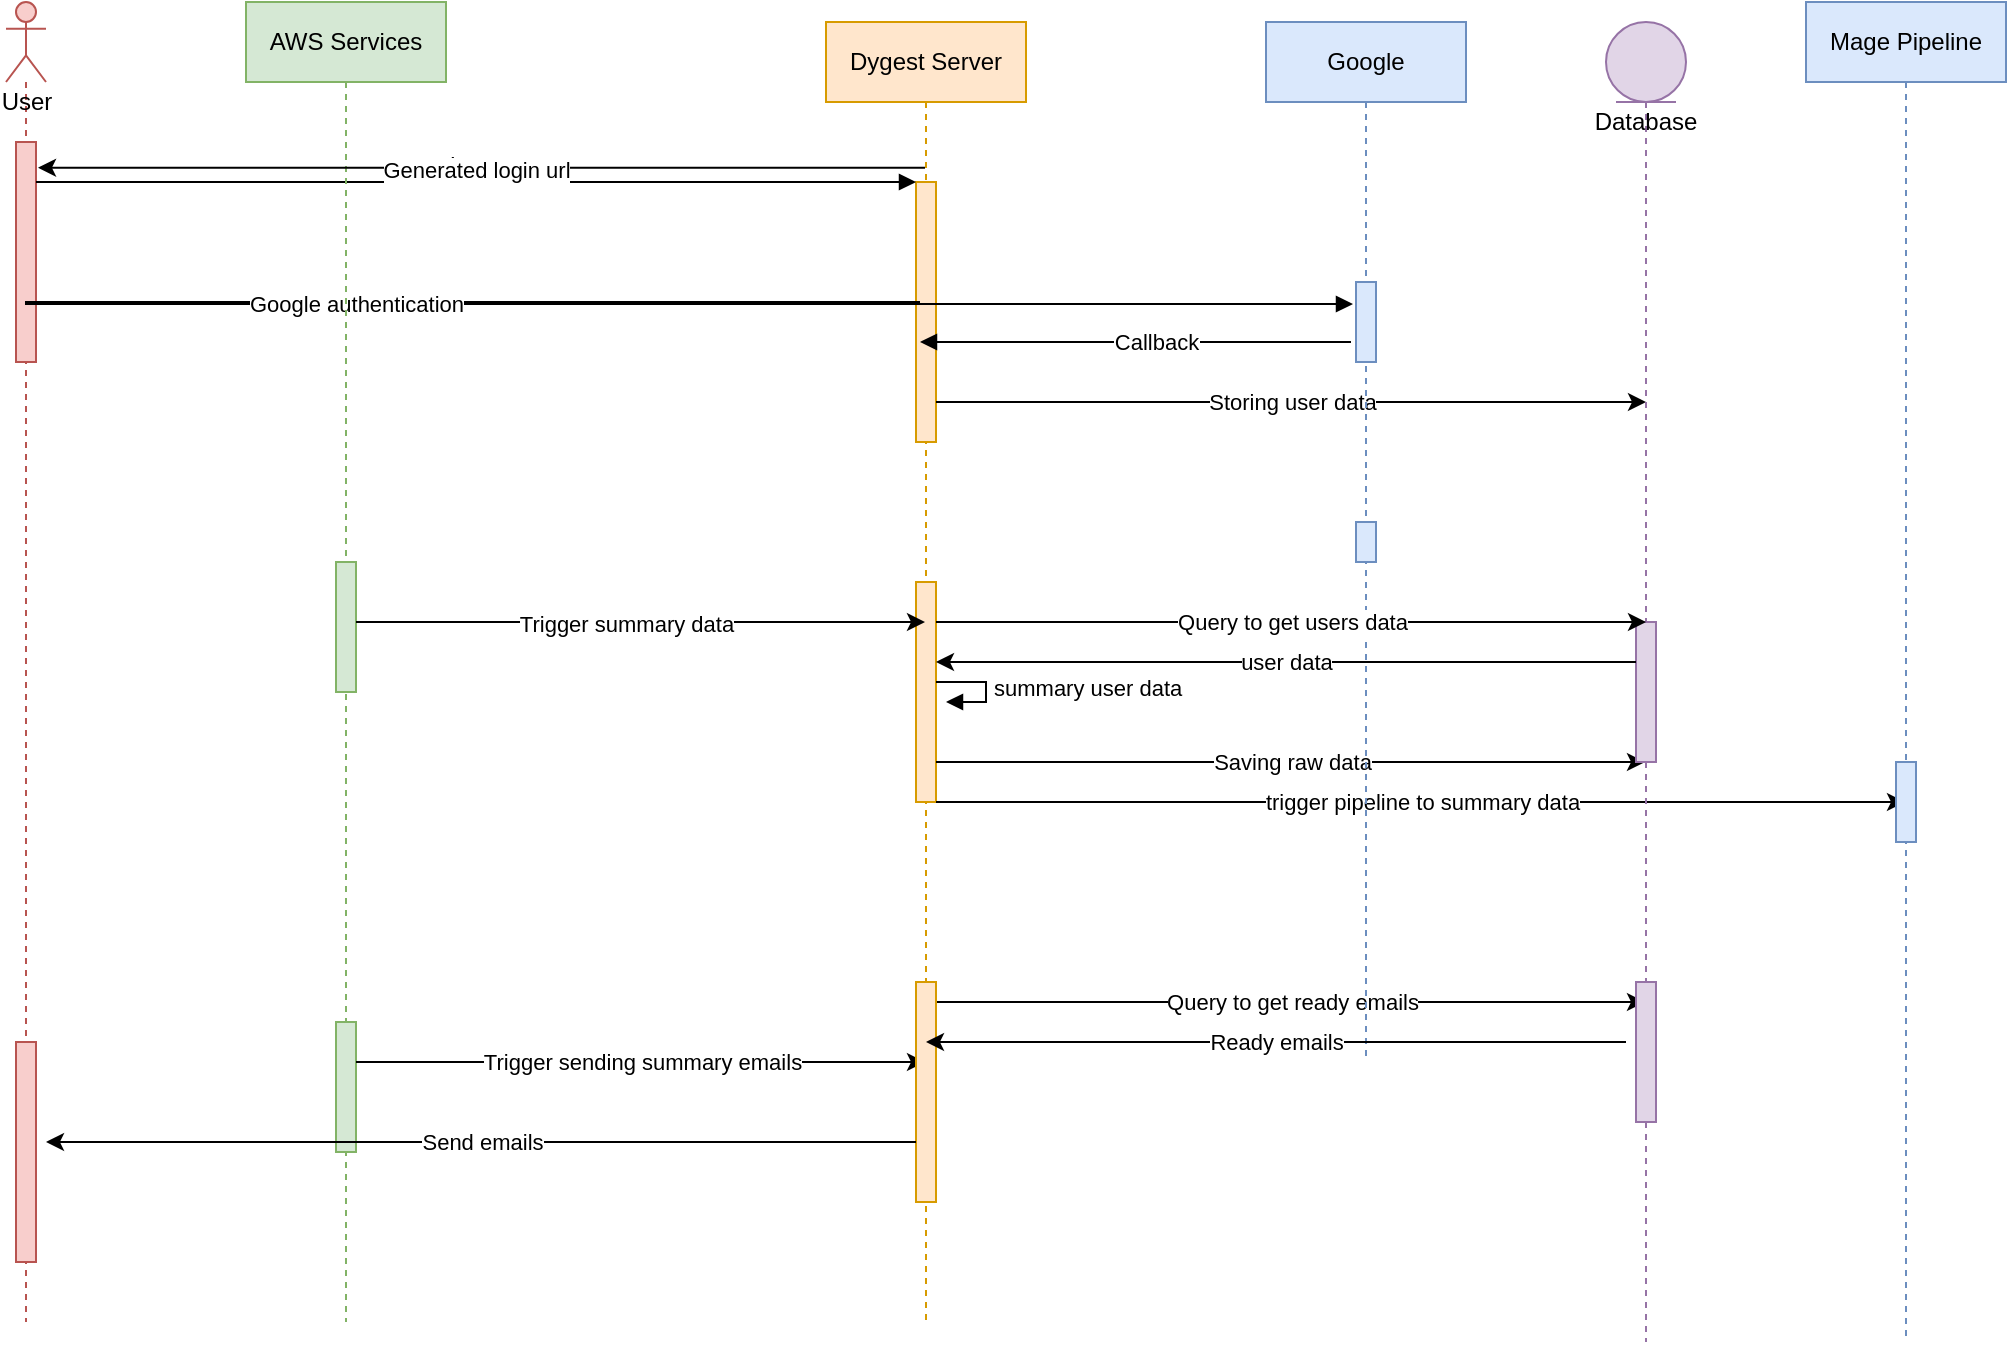 <mxfile version="24.4.7" type="github">
  <diagram name="Page-1" id="COZJE97PpIa6Mo4k4-fk">
    <mxGraphModel dx="2116" dy="684" grid="1" gridSize="10" guides="1" tooltips="1" connect="1" arrows="1" fold="1" page="1" pageScale="1" pageWidth="850" pageHeight="1100" math="0" shadow="0">
      <root>
        <mxCell id="0" />
        <mxCell id="1" parent="0" />
        <mxCell id="_BGe9ArWjW124ID0jiQp-1" value="User" style="shape=umlLifeline;participant=umlActor;perimeter=lifelinePerimeter;html=1;container=1;collapsible=0;recursiveResize=0;verticalAlign=top;spacingTop=36;outlineConnect=0;size=40;fillColor=#f8cecc;strokeColor=#b85450;" vertex="1" parent="1">
          <mxGeometry x="-60" y="80" width="20" height="660" as="geometry" />
        </mxCell>
        <mxCell id="_BGe9ArWjW124ID0jiQp-2" value="" style="html=1;points=[];perimeter=orthogonalPerimeter;fillColor=#f8cecc;strokeColor=#b85450;" vertex="1" parent="_BGe9ArWjW124ID0jiQp-1">
          <mxGeometry x="5" y="70" width="10" height="110" as="geometry" />
        </mxCell>
        <mxCell id="_BGe9ArWjW124ID0jiQp-3" value="Dygest Server" style="shape=umlLifeline;perimeter=lifelinePerimeter;whiteSpace=wrap;html=1;container=1;collapsible=0;recursiveResize=0;outlineConnect=0;fillColor=#ffe6cc;strokeColor=#d79b00;" vertex="1" parent="1">
          <mxGeometry x="350" y="90" width="100" height="650" as="geometry" />
        </mxCell>
        <mxCell id="_BGe9ArWjW124ID0jiQp-4" value="" style="html=1;points=[];perimeter=orthogonalPerimeter;fillColor=#ffe6cc;strokeColor=#d79b00;" vertex="1" parent="_BGe9ArWjW124ID0jiQp-3">
          <mxGeometry x="45" y="80" width="10" height="130" as="geometry" />
        </mxCell>
        <mxCell id="_BGe9ArWjW124ID0jiQp-5" value="" style="html=1;points=[];perimeter=orthogonalPerimeter;fillColor=#ffe6cc;strokeColor=#d79b00;" vertex="1" parent="_BGe9ArWjW124ID0jiQp-3">
          <mxGeometry x="45" y="280" width="10" height="110" as="geometry" />
        </mxCell>
        <mxCell id="_BGe9ArWjW124ID0jiQp-6" value="" style="endArrow=classic;html=1;rounded=0;" edge="1" parent="_BGe9ArWjW124ID0jiQp-3">
          <mxGeometry relative="1" as="geometry">
            <mxPoint x="55" y="190" as="sourcePoint" />
            <mxPoint x="410" y="190" as="targetPoint" />
          </mxGeometry>
        </mxCell>
        <mxCell id="_BGe9ArWjW124ID0jiQp-7" value="Storing user data" style="edgeLabel;resizable=0;html=1;;align=center;verticalAlign=middle;" connectable="0" vertex="1" parent="_BGe9ArWjW124ID0jiQp-6">
          <mxGeometry relative="1" as="geometry" />
        </mxCell>
        <mxCell id="_BGe9ArWjW124ID0jiQp-8" value="Google authentication" style="edgeStyle=orthogonalEdgeStyle;html=1;align=left;spacingLeft=2;endArrow=block;rounded=0;exitX=0.3;exitY=-0.025;exitDx=0;exitDy=0;exitPerimeter=0;" edge="1" parent="_BGe9ArWjW124ID0jiQp-3">
          <mxGeometry relative="1" as="geometry">
            <mxPoint x="47" y="140" as="sourcePoint" />
            <Array as="points">
              <mxPoint x="-400" y="140" />
              <mxPoint x="-400" y="141" />
            </Array>
            <mxPoint x="263.5" y="141" as="targetPoint" />
          </mxGeometry>
        </mxCell>
        <mxCell id="_BGe9ArWjW124ID0jiQp-9" value="" style="html=1;verticalAlign=bottom;endArrow=block;rounded=0;" edge="1" parent="_BGe9ArWjW124ID0jiQp-3">
          <mxGeometry relative="1" as="geometry">
            <mxPoint x="262.5" y="160" as="sourcePoint" />
            <mxPoint x="47" y="160" as="targetPoint" />
          </mxGeometry>
        </mxCell>
        <mxCell id="_BGe9ArWjW124ID0jiQp-10" value="Callback" style="edgeLabel;html=1;align=center;verticalAlign=middle;resizable=0;points=[];" vertex="1" connectable="0" parent="_BGe9ArWjW124ID0jiQp-9">
          <mxGeometry x="-0.09" relative="1" as="geometry">
            <mxPoint as="offset" />
          </mxGeometry>
        </mxCell>
        <mxCell id="_BGe9ArWjW124ID0jiQp-11" value="summary user data" style="edgeStyle=orthogonalEdgeStyle;html=1;align=left;spacingLeft=2;endArrow=block;rounded=0;entryX=1;entryY=0;" edge="1" parent="_BGe9ArWjW124ID0jiQp-3">
          <mxGeometry relative="1" as="geometry">
            <mxPoint x="55" y="330" as="sourcePoint" />
            <Array as="points">
              <mxPoint x="80" y="330" />
              <mxPoint x="80" y="340" />
            </Array>
            <mxPoint x="60" y="340" as="targetPoint" />
          </mxGeometry>
        </mxCell>
        <mxCell id="_BGe9ArWjW124ID0jiQp-12" value="" style="endArrow=classic;html=1;rounded=0;" edge="1" parent="_BGe9ArWjW124ID0jiQp-3" target="_BGe9ArWjW124ID0jiQp-22">
          <mxGeometry relative="1" as="geometry">
            <mxPoint x="55" y="370" as="sourcePoint" />
            <mxPoint x="155" y="370" as="targetPoint" />
          </mxGeometry>
        </mxCell>
        <mxCell id="_BGe9ArWjW124ID0jiQp-13" value="Saving raw data" style="edgeLabel;resizable=0;html=1;;align=center;verticalAlign=middle;" connectable="0" vertex="1" parent="_BGe9ArWjW124ID0jiQp-12">
          <mxGeometry relative="1" as="geometry" />
        </mxCell>
        <mxCell id="_BGe9ArWjW124ID0jiQp-14" value="" style="endArrow=classic;html=1;rounded=0;" edge="1" parent="_BGe9ArWjW124ID0jiQp-3" target="_BGe9ArWjW124ID0jiQp-37">
          <mxGeometry relative="1" as="geometry">
            <mxPoint x="55" y="390" as="sourcePoint" />
            <mxPoint x="155" y="390" as="targetPoint" />
          </mxGeometry>
        </mxCell>
        <mxCell id="_BGe9ArWjW124ID0jiQp-15" value="trigger pipeline to summary data" style="edgeLabel;resizable=0;html=1;;align=center;verticalAlign=middle;" connectable="0" vertex="1" parent="_BGe9ArWjW124ID0jiQp-14">
          <mxGeometry relative="1" as="geometry" />
        </mxCell>
        <mxCell id="_BGe9ArWjW124ID0jiQp-16" value="" style="endArrow=classic;html=1;rounded=0;" edge="1" parent="_BGe9ArWjW124ID0jiQp-3" target="_BGe9ArWjW124ID0jiQp-22">
          <mxGeometry relative="1" as="geometry">
            <mxPoint x="55" y="490" as="sourcePoint" />
            <mxPoint x="155" y="490" as="targetPoint" />
          </mxGeometry>
        </mxCell>
        <mxCell id="_BGe9ArWjW124ID0jiQp-17" value="Query to get ready emails" style="edgeLabel;resizable=0;html=1;;align=center;verticalAlign=middle;" connectable="0" vertex="1" parent="_BGe9ArWjW124ID0jiQp-16">
          <mxGeometry relative="1" as="geometry" />
        </mxCell>
        <mxCell id="_BGe9ArWjW124ID0jiQp-18" value="Login" style="html=1;verticalAlign=bottom;endArrow=block;entryX=0;entryY=0;rounded=0;" edge="1" parent="1" source="_BGe9ArWjW124ID0jiQp-2" target="_BGe9ArWjW124ID0jiQp-4">
          <mxGeometry relative="1" as="geometry">
            <mxPoint x="325" y="170" as="sourcePoint" />
          </mxGeometry>
        </mxCell>
        <mxCell id="_BGe9ArWjW124ID0jiQp-19" value="Google" style="shape=umlLifeline;perimeter=lifelinePerimeter;whiteSpace=wrap;html=1;container=1;collapsible=0;recursiveResize=0;outlineConnect=0;fillColor=#dae8fc;strokeColor=#6c8ebf;" vertex="1" parent="1">
          <mxGeometry x="570" y="90" width="100" height="520" as="geometry" />
        </mxCell>
        <mxCell id="_BGe9ArWjW124ID0jiQp-20" value="" style="html=1;points=[];perimeter=orthogonalPerimeter;fillColor=#dae8fc;strokeColor=#6c8ebf;" vertex="1" parent="_BGe9ArWjW124ID0jiQp-19">
          <mxGeometry x="45" y="250" width="10" height="20" as="geometry" />
        </mxCell>
        <mxCell id="_BGe9ArWjW124ID0jiQp-21" value="" style="html=1;points=[];perimeter=orthogonalPerimeter;fillColor=#dae8fc;strokeColor=#6c8ebf;" vertex="1" parent="_BGe9ArWjW124ID0jiQp-19">
          <mxGeometry x="45" y="130" width="10" height="40" as="geometry" />
        </mxCell>
        <mxCell id="_BGe9ArWjW124ID0jiQp-22" value="Database" style="shape=umlLifeline;participant=umlEntity;perimeter=lifelinePerimeter;whiteSpace=wrap;html=1;container=1;collapsible=0;recursiveResize=0;verticalAlign=top;spacingTop=36;outlineConnect=0;fillColor=#e1d5e7;strokeColor=#9673a6;" vertex="1" parent="1">
          <mxGeometry x="740" y="90" width="40" height="660" as="geometry" />
        </mxCell>
        <mxCell id="_BGe9ArWjW124ID0jiQp-23" value="" style="html=1;points=[];perimeter=orthogonalPerimeter;fillColor=#e1d5e7;strokeColor=#9673a6;" vertex="1" parent="_BGe9ArWjW124ID0jiQp-22">
          <mxGeometry x="15" y="300" width="10" height="70" as="geometry" />
        </mxCell>
        <mxCell id="_BGe9ArWjW124ID0jiQp-24" value="" style="html=1;points=[];perimeter=orthogonalPerimeter;fillColor=#e1d5e7;strokeColor=#9673a6;" vertex="1" parent="_BGe9ArWjW124ID0jiQp-22">
          <mxGeometry x="15" y="480" width="10" height="70" as="geometry" />
        </mxCell>
        <mxCell id="_BGe9ArWjW124ID0jiQp-25" value="AWS Services" style="shape=umlLifeline;perimeter=lifelinePerimeter;whiteSpace=wrap;html=1;container=1;collapsible=0;recursiveResize=0;outlineConnect=0;fillColor=#d5e8d4;strokeColor=#82b366;" vertex="1" parent="1">
          <mxGeometry x="60" y="80" width="100" height="660" as="geometry" />
        </mxCell>
        <mxCell id="_BGe9ArWjW124ID0jiQp-26" value="" style="html=1;points=[];perimeter=orthogonalPerimeter;fillColor=#d5e8d4;strokeColor=#82b366;" vertex="1" parent="_BGe9ArWjW124ID0jiQp-25">
          <mxGeometry x="45" y="280" width="10" height="65" as="geometry" />
        </mxCell>
        <mxCell id="_BGe9ArWjW124ID0jiQp-27" value="" style="endArrow=classic;html=1;rounded=0;" edge="1" parent="_BGe9ArWjW124ID0jiQp-25" target="_BGe9ArWjW124ID0jiQp-3">
          <mxGeometry relative="1" as="geometry">
            <mxPoint x="55" y="310" as="sourcePoint" />
            <mxPoint x="155" y="310" as="targetPoint" />
          </mxGeometry>
        </mxCell>
        <mxCell id="_BGe9ArWjW124ID0jiQp-28" value="Trigger summary data" style="edgeLabel;html=1;align=center;verticalAlign=middle;resizable=0;points=[];" vertex="1" connectable="0" parent="_BGe9ArWjW124ID0jiQp-27">
          <mxGeometry x="-0.051" y="-1" relative="1" as="geometry">
            <mxPoint as="offset" />
          </mxGeometry>
        </mxCell>
        <mxCell id="_BGe9ArWjW124ID0jiQp-29" value="" style="html=1;points=[];perimeter=orthogonalPerimeter;fillColor=#d5e8d4;strokeColor=#82b366;" vertex="1" parent="_BGe9ArWjW124ID0jiQp-25">
          <mxGeometry x="45" y="510" width="10" height="65" as="geometry" />
        </mxCell>
        <mxCell id="_BGe9ArWjW124ID0jiQp-30" value="" style="endArrow=classic;html=1;rounded=0;" edge="1" parent="_BGe9ArWjW124ID0jiQp-25" target="_BGe9ArWjW124ID0jiQp-3">
          <mxGeometry relative="1" as="geometry">
            <mxPoint x="55" y="530" as="sourcePoint" />
            <mxPoint x="155" y="530" as="targetPoint" />
          </mxGeometry>
        </mxCell>
        <mxCell id="_BGe9ArWjW124ID0jiQp-31" value="Trigger sending summary emails" style="edgeLabel;resizable=0;html=1;;align=center;verticalAlign=middle;" connectable="0" vertex="1" parent="_BGe9ArWjW124ID0jiQp-30">
          <mxGeometry relative="1" as="geometry" />
        </mxCell>
        <mxCell id="_BGe9ArWjW124ID0jiQp-32" value="" style="endArrow=classic;html=1;rounded=0;entryX=1.1;entryY=0.117;entryDx=0;entryDy=0;entryPerimeter=0;" edge="1" parent="1" source="_BGe9ArWjW124ID0jiQp-3" target="_BGe9ArWjW124ID0jiQp-2">
          <mxGeometry relative="1" as="geometry">
            <mxPoint x="320" y="200" as="sourcePoint" />
            <mxPoint x="220" y="200" as="targetPoint" />
          </mxGeometry>
        </mxCell>
        <mxCell id="_BGe9ArWjW124ID0jiQp-33" value="Label" style="edgeLabel;resizable=0;html=1;;align=center;verticalAlign=middle;" connectable="0" vertex="1" parent="_BGe9ArWjW124ID0jiQp-32">
          <mxGeometry relative="1" as="geometry" />
        </mxCell>
        <mxCell id="_BGe9ArWjW124ID0jiQp-34" value="Generated login url" style="edgeLabel;html=1;align=center;verticalAlign=middle;resizable=0;points=[];" vertex="1" connectable="0" parent="_BGe9ArWjW124ID0jiQp-32">
          <mxGeometry x="0.019" y="1" relative="1" as="geometry">
            <mxPoint x="1" as="offset" />
          </mxGeometry>
        </mxCell>
        <mxCell id="_BGe9ArWjW124ID0jiQp-37" value="Mage Pipeline" style="shape=umlLifeline;perimeter=lifelinePerimeter;whiteSpace=wrap;html=1;container=1;collapsible=0;recursiveResize=0;outlineConnect=0;fillColor=#dae8fc;strokeColor=#6c8ebf;" vertex="1" parent="1">
          <mxGeometry x="840" y="80" width="100" height="670" as="geometry" />
        </mxCell>
        <mxCell id="_BGe9ArWjW124ID0jiQp-38" value="" style="html=1;points=[];perimeter=orthogonalPerimeter;fillColor=#dae8fc;strokeColor=#6c8ebf;" vertex="1" parent="_BGe9ArWjW124ID0jiQp-37">
          <mxGeometry x="45" y="380" width="10" height="40" as="geometry" />
        </mxCell>
        <mxCell id="_BGe9ArWjW124ID0jiQp-39" value="" style="html=1;points=[];perimeter=orthogonalPerimeter;fillColor=#ffe6cc;strokeColor=#d79b00;" vertex="1" parent="1">
          <mxGeometry x="395" y="570" width="10" height="110" as="geometry" />
        </mxCell>
        <mxCell id="_BGe9ArWjW124ID0jiQp-40" value="" style="endArrow=classic;html=1;rounded=0;" edge="1" parent="1">
          <mxGeometry relative="1" as="geometry">
            <mxPoint x="395" y="650" as="sourcePoint" />
            <mxPoint x="-40" y="650" as="targetPoint" />
          </mxGeometry>
        </mxCell>
        <mxCell id="_BGe9ArWjW124ID0jiQp-41" value="Send emails" style="edgeLabel;resizable=0;html=1;;align=center;verticalAlign=middle;" connectable="0" vertex="1" parent="_BGe9ArWjW124ID0jiQp-40">
          <mxGeometry relative="1" as="geometry" />
        </mxCell>
        <mxCell id="_BGe9ArWjW124ID0jiQp-42" value="" style="html=1;points=[];perimeter=orthogonalPerimeter;fillColor=#f8cecc;strokeColor=#b85450;" vertex="1" parent="1">
          <mxGeometry x="-55" y="600" width="10" height="110" as="geometry" />
        </mxCell>
        <mxCell id="_BGe9ArWjW124ID0jiQp-43" value="" style="endArrow=classic;html=1;rounded=0;" edge="1" parent="1" target="_BGe9ArWjW124ID0jiQp-3">
          <mxGeometry relative="1" as="geometry">
            <mxPoint x="750" y="600" as="sourcePoint" />
            <mxPoint x="650" y="600" as="targetPoint" />
          </mxGeometry>
        </mxCell>
        <mxCell id="_BGe9ArWjW124ID0jiQp-44" value="Ready emails" style="edgeLabel;resizable=0;html=1;;align=center;verticalAlign=middle;" connectable="0" vertex="1" parent="_BGe9ArWjW124ID0jiQp-43">
          <mxGeometry relative="1" as="geometry" />
        </mxCell>
        <mxCell id="_BGe9ArWjW124ID0jiQp-46" value="" style="endArrow=classic;html=1;rounded=0;" edge="1" parent="1">
          <mxGeometry relative="1" as="geometry">
            <mxPoint x="405" y="390" as="sourcePoint" />
            <mxPoint x="760" y="390" as="targetPoint" />
          </mxGeometry>
        </mxCell>
        <mxCell id="_BGe9ArWjW124ID0jiQp-47" value="Query to get users data" style="edgeLabel;resizable=0;html=1;;align=center;verticalAlign=middle;" connectable="0" vertex="1" parent="_BGe9ArWjW124ID0jiQp-46">
          <mxGeometry relative="1" as="geometry" />
        </mxCell>
        <mxCell id="_BGe9ArWjW124ID0jiQp-48" value="" style="endArrow=classic;html=1;rounded=0;" edge="1" parent="1">
          <mxGeometry relative="1" as="geometry">
            <mxPoint x="755" y="410" as="sourcePoint" />
            <mxPoint x="405" y="410" as="targetPoint" />
          </mxGeometry>
        </mxCell>
        <mxCell id="_BGe9ArWjW124ID0jiQp-49" value="user data" style="edgeLabel;resizable=0;html=1;;align=center;verticalAlign=middle;" connectable="0" vertex="1" parent="_BGe9ArWjW124ID0jiQp-48">
          <mxGeometry relative="1" as="geometry" />
        </mxCell>
      </root>
    </mxGraphModel>
  </diagram>
</mxfile>
